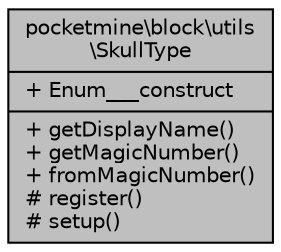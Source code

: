 digraph "pocketmine\block\utils\SkullType"
{
 // INTERACTIVE_SVG=YES
 // LATEX_PDF_SIZE
  edge [fontname="Helvetica",fontsize="10",labelfontname="Helvetica",labelfontsize="10"];
  node [fontname="Helvetica",fontsize="10",shape=record];
  Node1 [label="{pocketmine\\block\\utils\l\\SkullType\n|+ Enum___construct\l|+ getDisplayName()\l+ getMagicNumber()\l+ fromMagicNumber()\l# register()\l# setup()\l}",height=0.2,width=0.4,color="black", fillcolor="grey75", style="filled", fontcolor="black",tooltip=" "];
}
